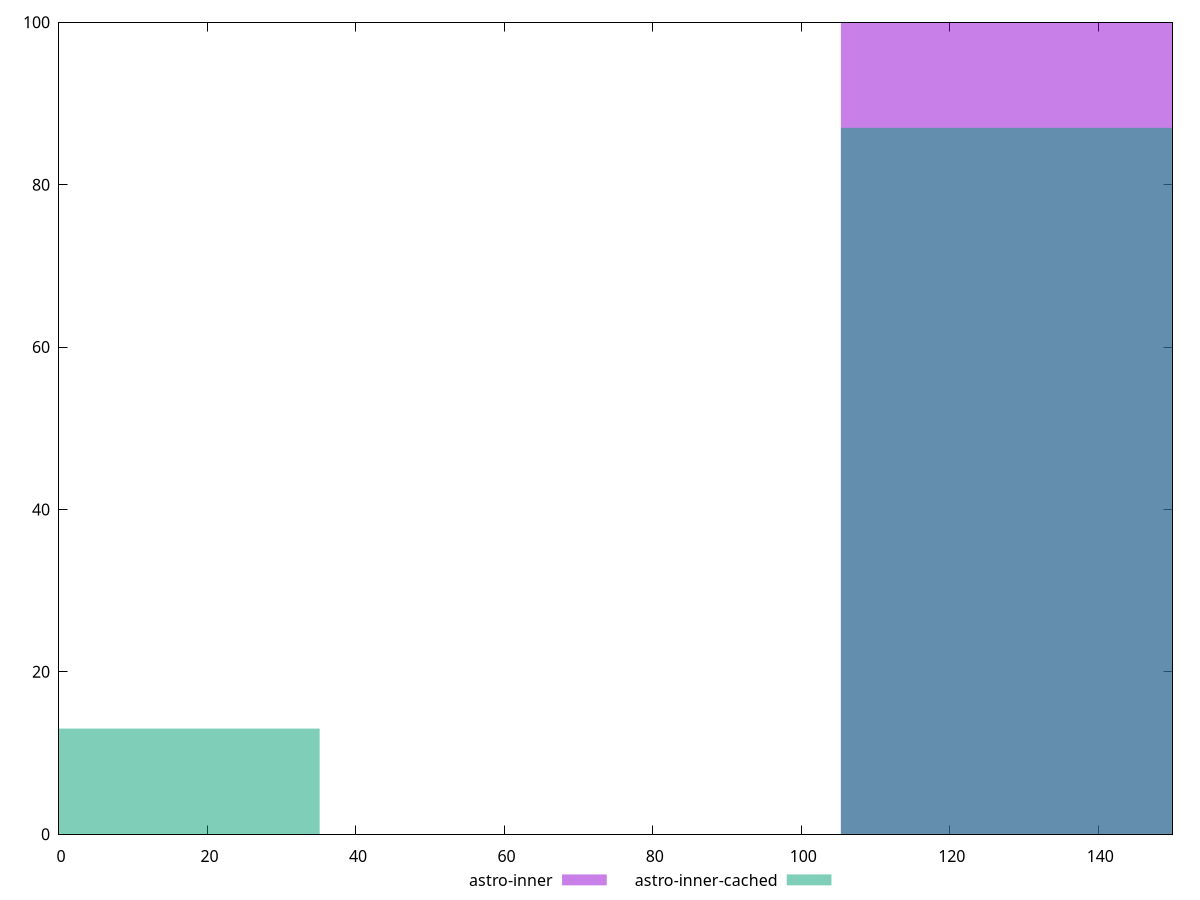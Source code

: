 reset

$astroInner <<EOF
140.43812731082576 100
EOF

$astroInnerCached <<EOF
140.43812731082576 87
0 13
EOF

set key outside below
set boxwidth 70.21906365541288
set xrange [0:150]
set yrange [0:100]
set trange [0:100]
set style fill transparent solid 0.5 noborder
set terminal svg size 640, 500 enhanced background rgb 'white'
set output "reports/report_00033_2021-03-01T14-23-16.841Z/unused-css-rules/comparison/histogram/2_vs_3.svg"

plot $astroInner title "astro-inner" with boxes, \
     $astroInnerCached title "astro-inner-cached" with boxes

reset
